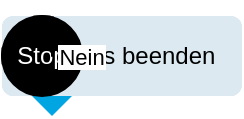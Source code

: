 <mxfile version="15.7.7"><diagram id="diagramId" name="Page-1"><mxGraphModel dx="1264" dy="684" grid="1" gridSize="10" guides="1" tooltips="1" connect="1" arrows="1" fold="1" page="1" pageScale="1" pageWidth="850" pageHeight="1100" math="0"><root><mxCell id="0" /><mxCell id="1" parent="0" /><mxCell id="2" value="Start" style="ellipse;whiteSpace=wrap;html=1;aspect=fixed;fillColor=#000000;fontColor=#ffffff;" vertex="1" parent="1"><mxGeometry x="0" y="0" width="40" height="40" as="geometry" /></mxCell><mxCell id="3" value="Start des Prozesses" style="rounded=1;whiteSpace=wrap;html=1;strokeColor=none;fillColor=#DCE9F1;" vertex="1" parent="1"><mxGeometry x="0" y="0" width="120" height="40" as="geometry" /></mxCell><mxCell id="4" value="Bedingung erfüllt?" style="shape=hexagon;perimeter=hexagonPerimeter2;whiteSpace=wrap;html=1;fixedSize=1;align=center;verticalAlign=middle;fontFamily=Helvetica;fontSize=12;fontColor=#ffffff;fillColor=#00A5E1;strokeColor=none;size=10;" vertex="1" parent="1"><mxGeometry x="0" y="0" width="80" height="40" as="geometry" /></mxCell><mxCell id="5" value="Aktion 1 ausführen" style="rounded=1;whiteSpace=wrap;html=1;strokeColor=none;fillColor=#DCE9F1;" vertex="1" parent="1"><mxGeometry x="0" y="0" width="120" height="40" as="geometry" /></mxCell><mxCell id="6" value="Aktion 2 ausführen" style="rounded=1;whiteSpace=wrap;html=1;strokeColor=none;fillColor=#DCE9F1;" vertex="1" parent="1"><mxGeometry x="0" y="0" width="120" height="40" as="geometry" /></mxCell><mxCell id="7" value="Aktion 3 ausführen" style="rounded=1;whiteSpace=wrap;html=1;strokeColor=none;fillColor=#DCE9F1;" vertex="1" parent="1"><mxGeometry x="0" y="0" width="120" height="40" as="geometry" /></mxCell><mxCell id="8" value="Merge" style="rhombus;whiteSpace=wrap;html=1;strokeColor=none;fillColor=#00A5E1;fontColor=#ffffff;" vertex="1" parent="1"><mxGeometry x="0" y="0" width="50" height="50" as="geometry" /></mxCell><mxCell id="9" value="Prozess beenden" style="rounded=1;whiteSpace=wrap;html=1;strokeColor=none;fillColor=#DCE9F1;" vertex="1" parent="1"><mxGeometry x="0" y="0" width="120" height="40" as="geometry" /></mxCell><mxCell id="10" value="Stop" style="ellipse;whiteSpace=wrap;html=1;aspect=fixed;fillColor=#000000;fontColor=#ffffff;" vertex="1" parent="1"><mxGeometry x="0" y="0" width="40" height="40" as="geometry" /></mxCell><mxCell id="e1" value="" edge="1" source="2" target="3" parent="1" style="edgeStyle=elbowEdgeStyle;elbow=vertical;strokeWidth=1.5;"><mxGeometry relative="1" as="geometry" /></mxCell><mxCell id="e2" value="" edge="1" source="3" target="4" parent="1" style="edgeStyle=elbowEdgeStyle;elbow=vertical;strokeWidth=1.5;"><mxGeometry relative="1" as="geometry" /></mxCell><mxCell id="e3" value="Ja" edge="1" source="4" target="5" parent="1" style="edgeStyle=elbowEdgeStyle;elbow=vertical;strokeWidth=1.5;"><mxGeometry relative="1" as="geometry" /></mxCell><mxCell id="e4" value="Nein" edge="1" source="4" target="6" parent="1" style="edgeStyle=elbowEdgeStyle;elbow=vertical;strokeWidth=1.5;"><mxGeometry relative="1" as="geometry" /></mxCell><mxCell id="e5" value="" edge="1" source="6" target="7" parent="1" style="edgeStyle=elbowEdgeStyle;elbow=vertical;strokeWidth=1.5;"><mxGeometry relative="1" as="geometry" /></mxCell><mxCell id="e6" value="" edge="1" source="5" target="8" parent="1" style="edgeStyle=elbowEdgeStyle;elbow=vertical;strokeWidth=1.5;"><mxGeometry relative="1" as="geometry" /></mxCell><mxCell id="e7" value="" edge="1" source="7" target="8" parent="1" style="edgeStyle=elbowEdgeStyle;elbow=vertical;strokeWidth=1.5;"><mxGeometry relative="1" as="geometry" /></mxCell><mxCell id="e8" value="" edge="1" source="8" target="9" parent="1" style="edgeStyle=elbowEdgeStyle;elbow=vertical;strokeWidth=1.5;"><mxGeometry relative="1" as="geometry" /></mxCell><mxCell id="e9" value="" edge="1" source="9" target="10" parent="1" style="edgeStyle=elbowEdgeStyle;elbow=vertical;strokeWidth=1.5;"><mxGeometry relative="1" as="geometry" /></mxCell></root></mxGraphModel></diagram></mxfile>